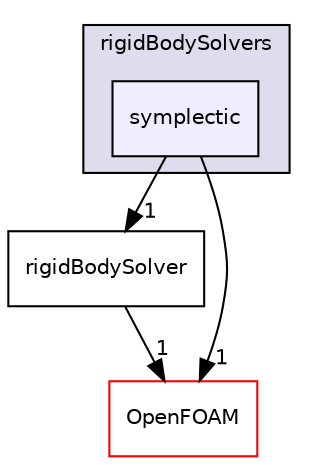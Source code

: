 digraph "src/rigidBodyDynamics/rigidBodySolvers/symplectic" {
  bgcolor=transparent;
  compound=true
  node [ fontsize="10", fontname="Helvetica"];
  edge [ labelfontsize="10", labelfontname="Helvetica"];
  subgraph clusterdir_8dd39b48cb68df3186bbc82509ddc1bd {
    graph [ bgcolor="#ddddee", pencolor="black", label="rigidBodySolvers" fontname="Helvetica", fontsize="10", URL="dir_8dd39b48cb68df3186bbc82509ddc1bd.html"]
  dir_acb6f109392f386a08d6703f970585ea [shape=box, label="symplectic", style="filled", fillcolor="#eeeeff", pencolor="black", URL="dir_acb6f109392f386a08d6703f970585ea.html"];
  }
  dir_704e533b591c97ac92f6aec7d53d0cfc [shape=box label="rigidBodySolver" URL="dir_704e533b591c97ac92f6aec7d53d0cfc.html"];
  dir_c5473ff19b20e6ec4dfe5c310b3778a8 [shape=box label="OpenFOAM" color="red" URL="dir_c5473ff19b20e6ec4dfe5c310b3778a8.html"];
  dir_704e533b591c97ac92f6aec7d53d0cfc->dir_c5473ff19b20e6ec4dfe5c310b3778a8 [headlabel="1", labeldistance=1.5 headhref="dir_002673_001893.html"];
  dir_acb6f109392f386a08d6703f970585ea->dir_704e533b591c97ac92f6aec7d53d0cfc [headlabel="1", labeldistance=1.5 headhref="dir_002674_002673.html"];
  dir_acb6f109392f386a08d6703f970585ea->dir_c5473ff19b20e6ec4dfe5c310b3778a8 [headlabel="1", labeldistance=1.5 headhref="dir_002674_001893.html"];
}
